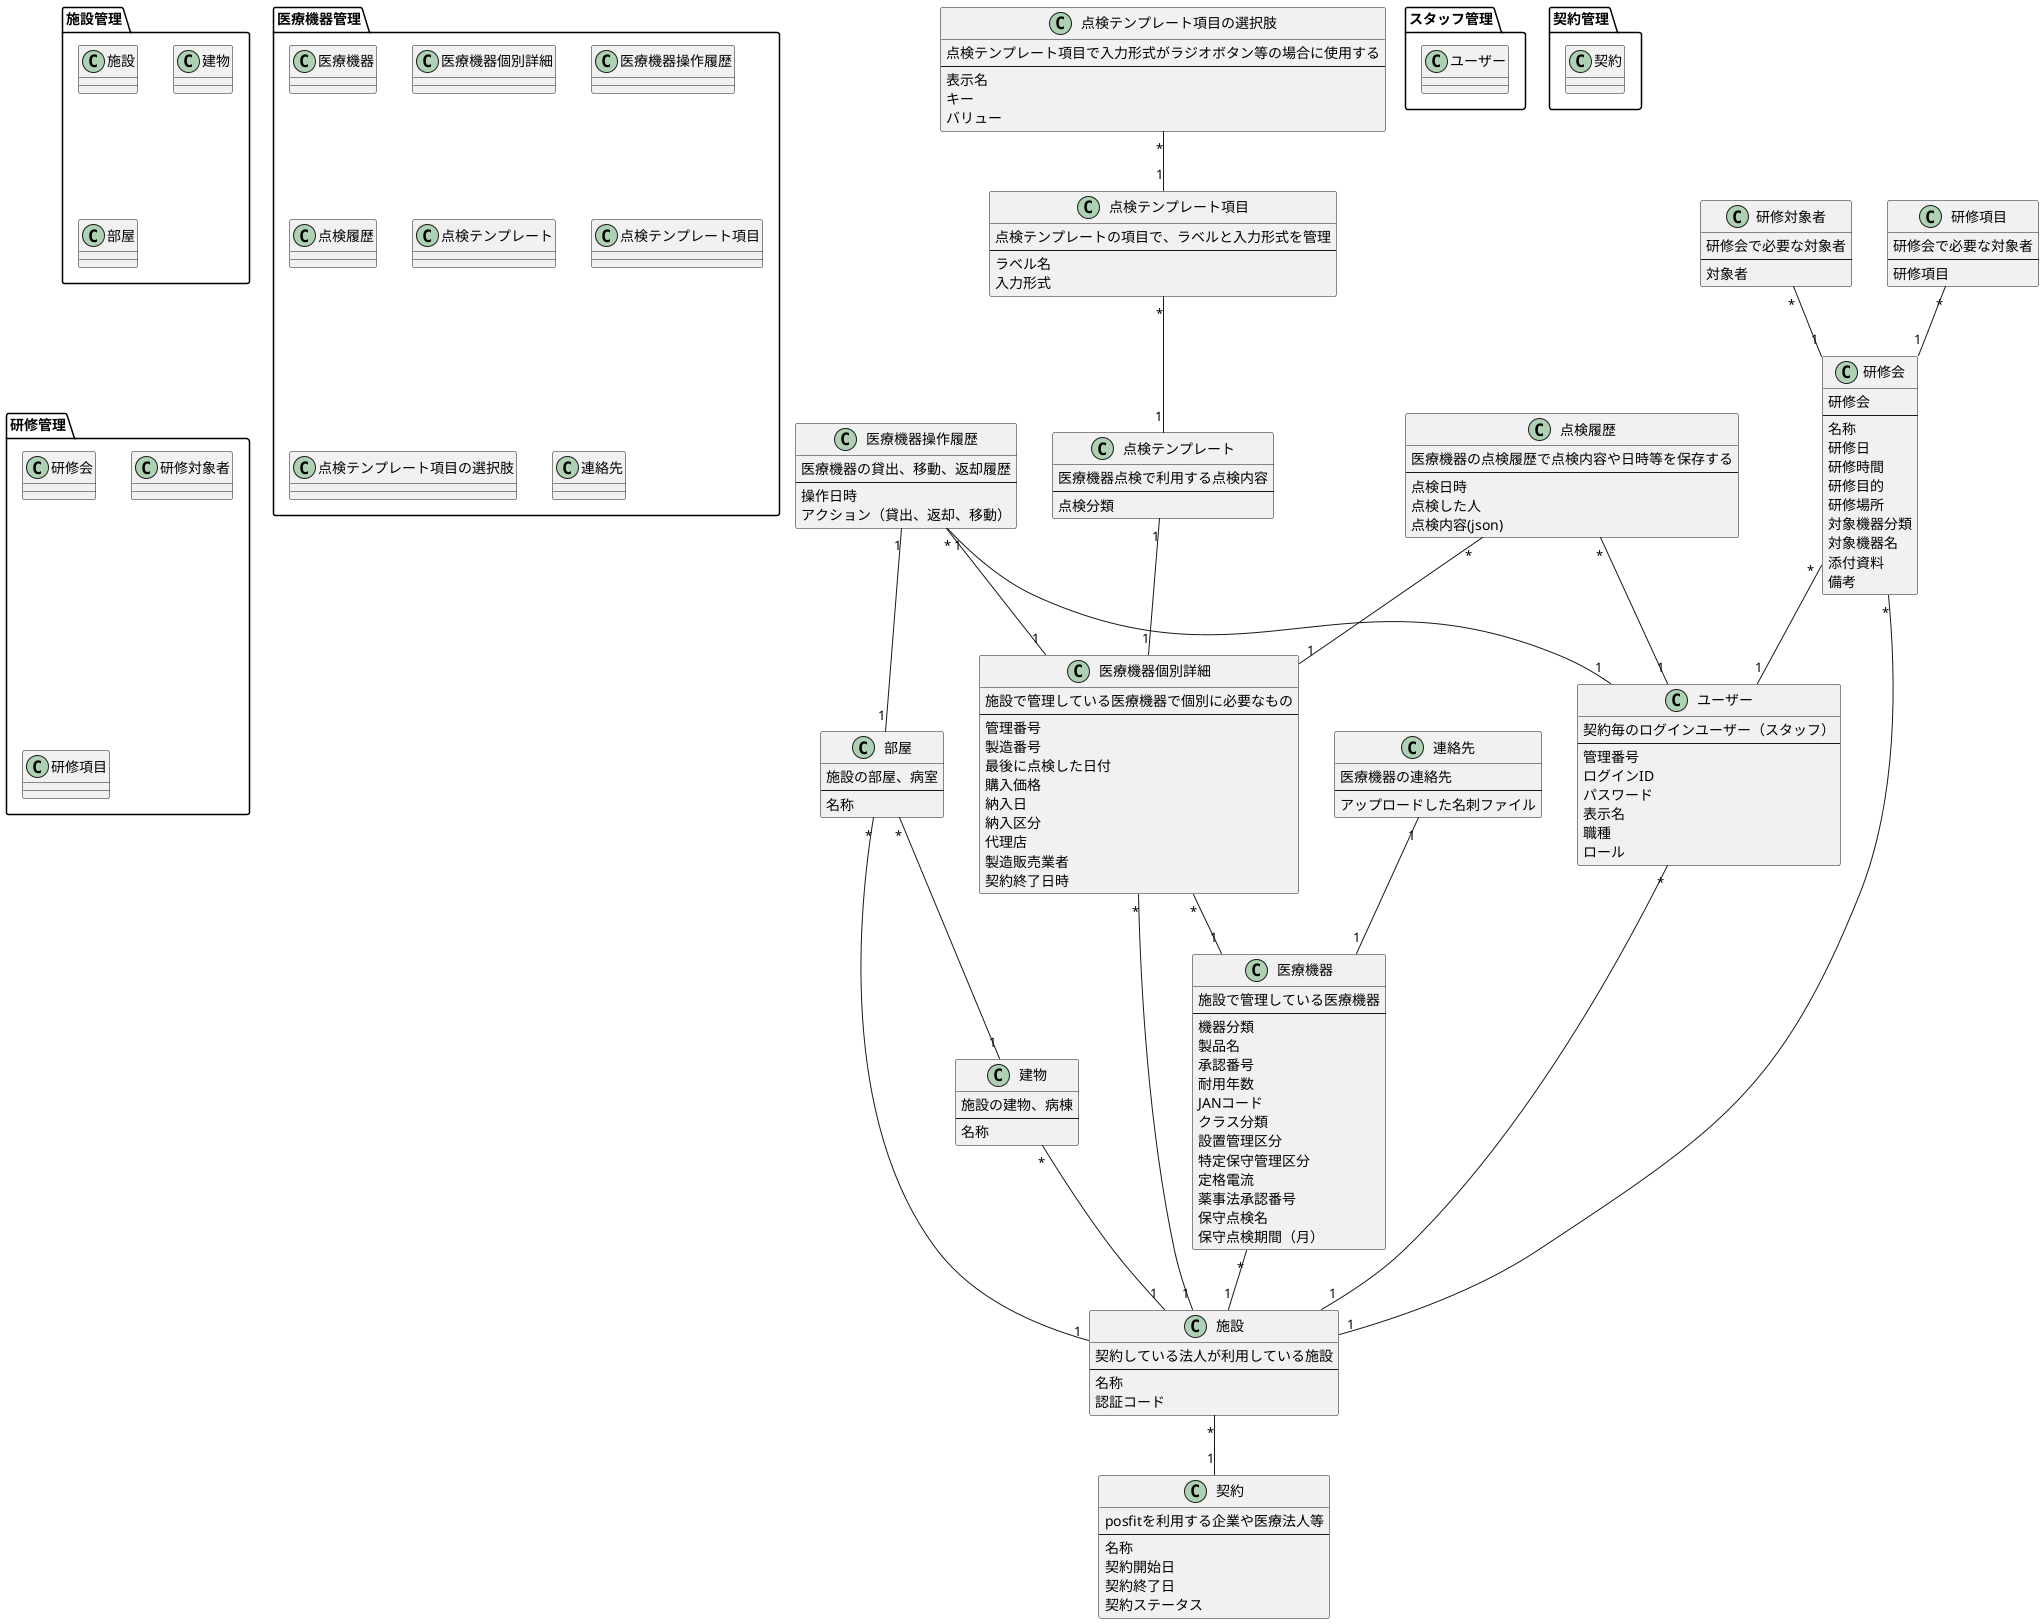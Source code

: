 @startuml domain-model

package スタッフ管理 {
  class ユーザー
}

package 契約管理 {
  class 契約
}

package 施設管理 {
  class 施設
  class 建物
  class 部屋
}

package 医療機器管理 {
  class 医療機器
  class 医療機器個別詳細
  class 医療機器操作履歴
  class 点検履歴
  class 点検テンプレート
  class 点検テンプレート項目
  class 点検テンプレート項目の選択肢
  class 連絡先
}

package 研修管理 {
  class 研修会
  class 研修対象者
  class 研修項目
}

class 契約 {
  posfitを利用する企業や医療法人等
  ---
  名称
  契約開始日
  契約終了日
  契約ステータス
}

class 施設 {
  契約している法人が利用している施設
  ---
  名称
  認証コード
}
施設 "*" -- "1" 契約

class ユーザー {
  契約毎のログインユーザー（スタッフ）
  ---
  管理番号
  ログインID
  パスワード
  表示名
  職種
  ロール
}
ユーザー "*" -- "1" 施設

class 医療機器 {
  施設で管理している医療機器
  ---
  機器分類
  製品名
  承認番号
  耐用年数
  JANコード
  クラス分類
  設置管理区分
  特定保守管理区分
  定格電流
  薬事法承認番号
  保守点検名
  保守点検期間（月）
}
医療機器 "*" -- "1" 施設

class 医療機器個別詳細 {
  施設で管理している医療機器で個別に必要なもの
  ---
  管理番号
  製造番号
  最後に点検した日付
  購入価格
  納入日
  納入区分
  代理店
  製造販売業者
  契約終了日時
}
医療機器個別詳細 "*" -- "1" 施設
医療機器個別詳細 "*" -- "1" 医療機器

class 連絡先 {
  医療機器の連絡先
  ---
  アップロードした名刺ファイル
}
連絡先 "1" -- "1" 医療機器

class 建物 {
  施設の建物、病棟
  ---
  名称
}
建物 "*" -- "1" 施設

class 部屋 {
  施設の部屋、病室
  ---
  名称
}
部屋 "*" -- "1" 施設
部屋 "*" -- "1" 建物

class 医療機器操作履歴 {
  医療機器の貸出、移動、返却履歴
  ---
  操作日時
  アクション（貸出、返却、移動）
}
医療機器操作履歴 "*" -- "1" 医療機器個別詳細
医療機器操作履歴 "1" -- "1" ユーザー
医療機器操作履歴 "1" -- "1" 部屋

class 点検テンプレート {
  医療機器点検で利用する点検内容
  ---
  点検分類
}
点検テンプレート "1" -- "1" 医療機器個別詳細

class 点検テンプレート項目 {
  点検テンプレートの項目で、ラベルと入力形式を管理
  ---
  ラベル名
  入力形式
}
点検テンプレート項目 "*" -- "1" 点検テンプレート

class 点検テンプレート項目の選択肢 {
  点検テンプレート項目で入力形式がラジオボタン等の場合に使用する
  ---
  表示名
  キー
  バリュー
}
点検テンプレート項目の選択肢 "*" -- "1" 点検テンプレート項目

class 点検履歴 {
  医療機器の点検履歴で点検内容や日時等を保存する
  ---
  点検日時
  点検した人
  点検内容(json)
}
点検履歴 "*" -- "1" 医療機器個別詳細
点検履歴 "*" -- "1" ユーザー

class 研修会 {
  研修会
  ---
  名称
  研修日
  研修時間
  研修目的
  研修場所
  対象機器分類
  対象機器名
  添付資料
  備考
}
研修会 "*" -- "1" 施設
研修会 "*" -- "1" ユーザー

class 研修対象者 {
  研修会で必要な対象者
  ---
  対象者
}
研修対象者 "*" -- "1" 研修会

class 研修項目 {
  研修会で必要な対象者
  ---
  研修項目
}
研修項目 "*" -- "1" 研修会

@enduml
